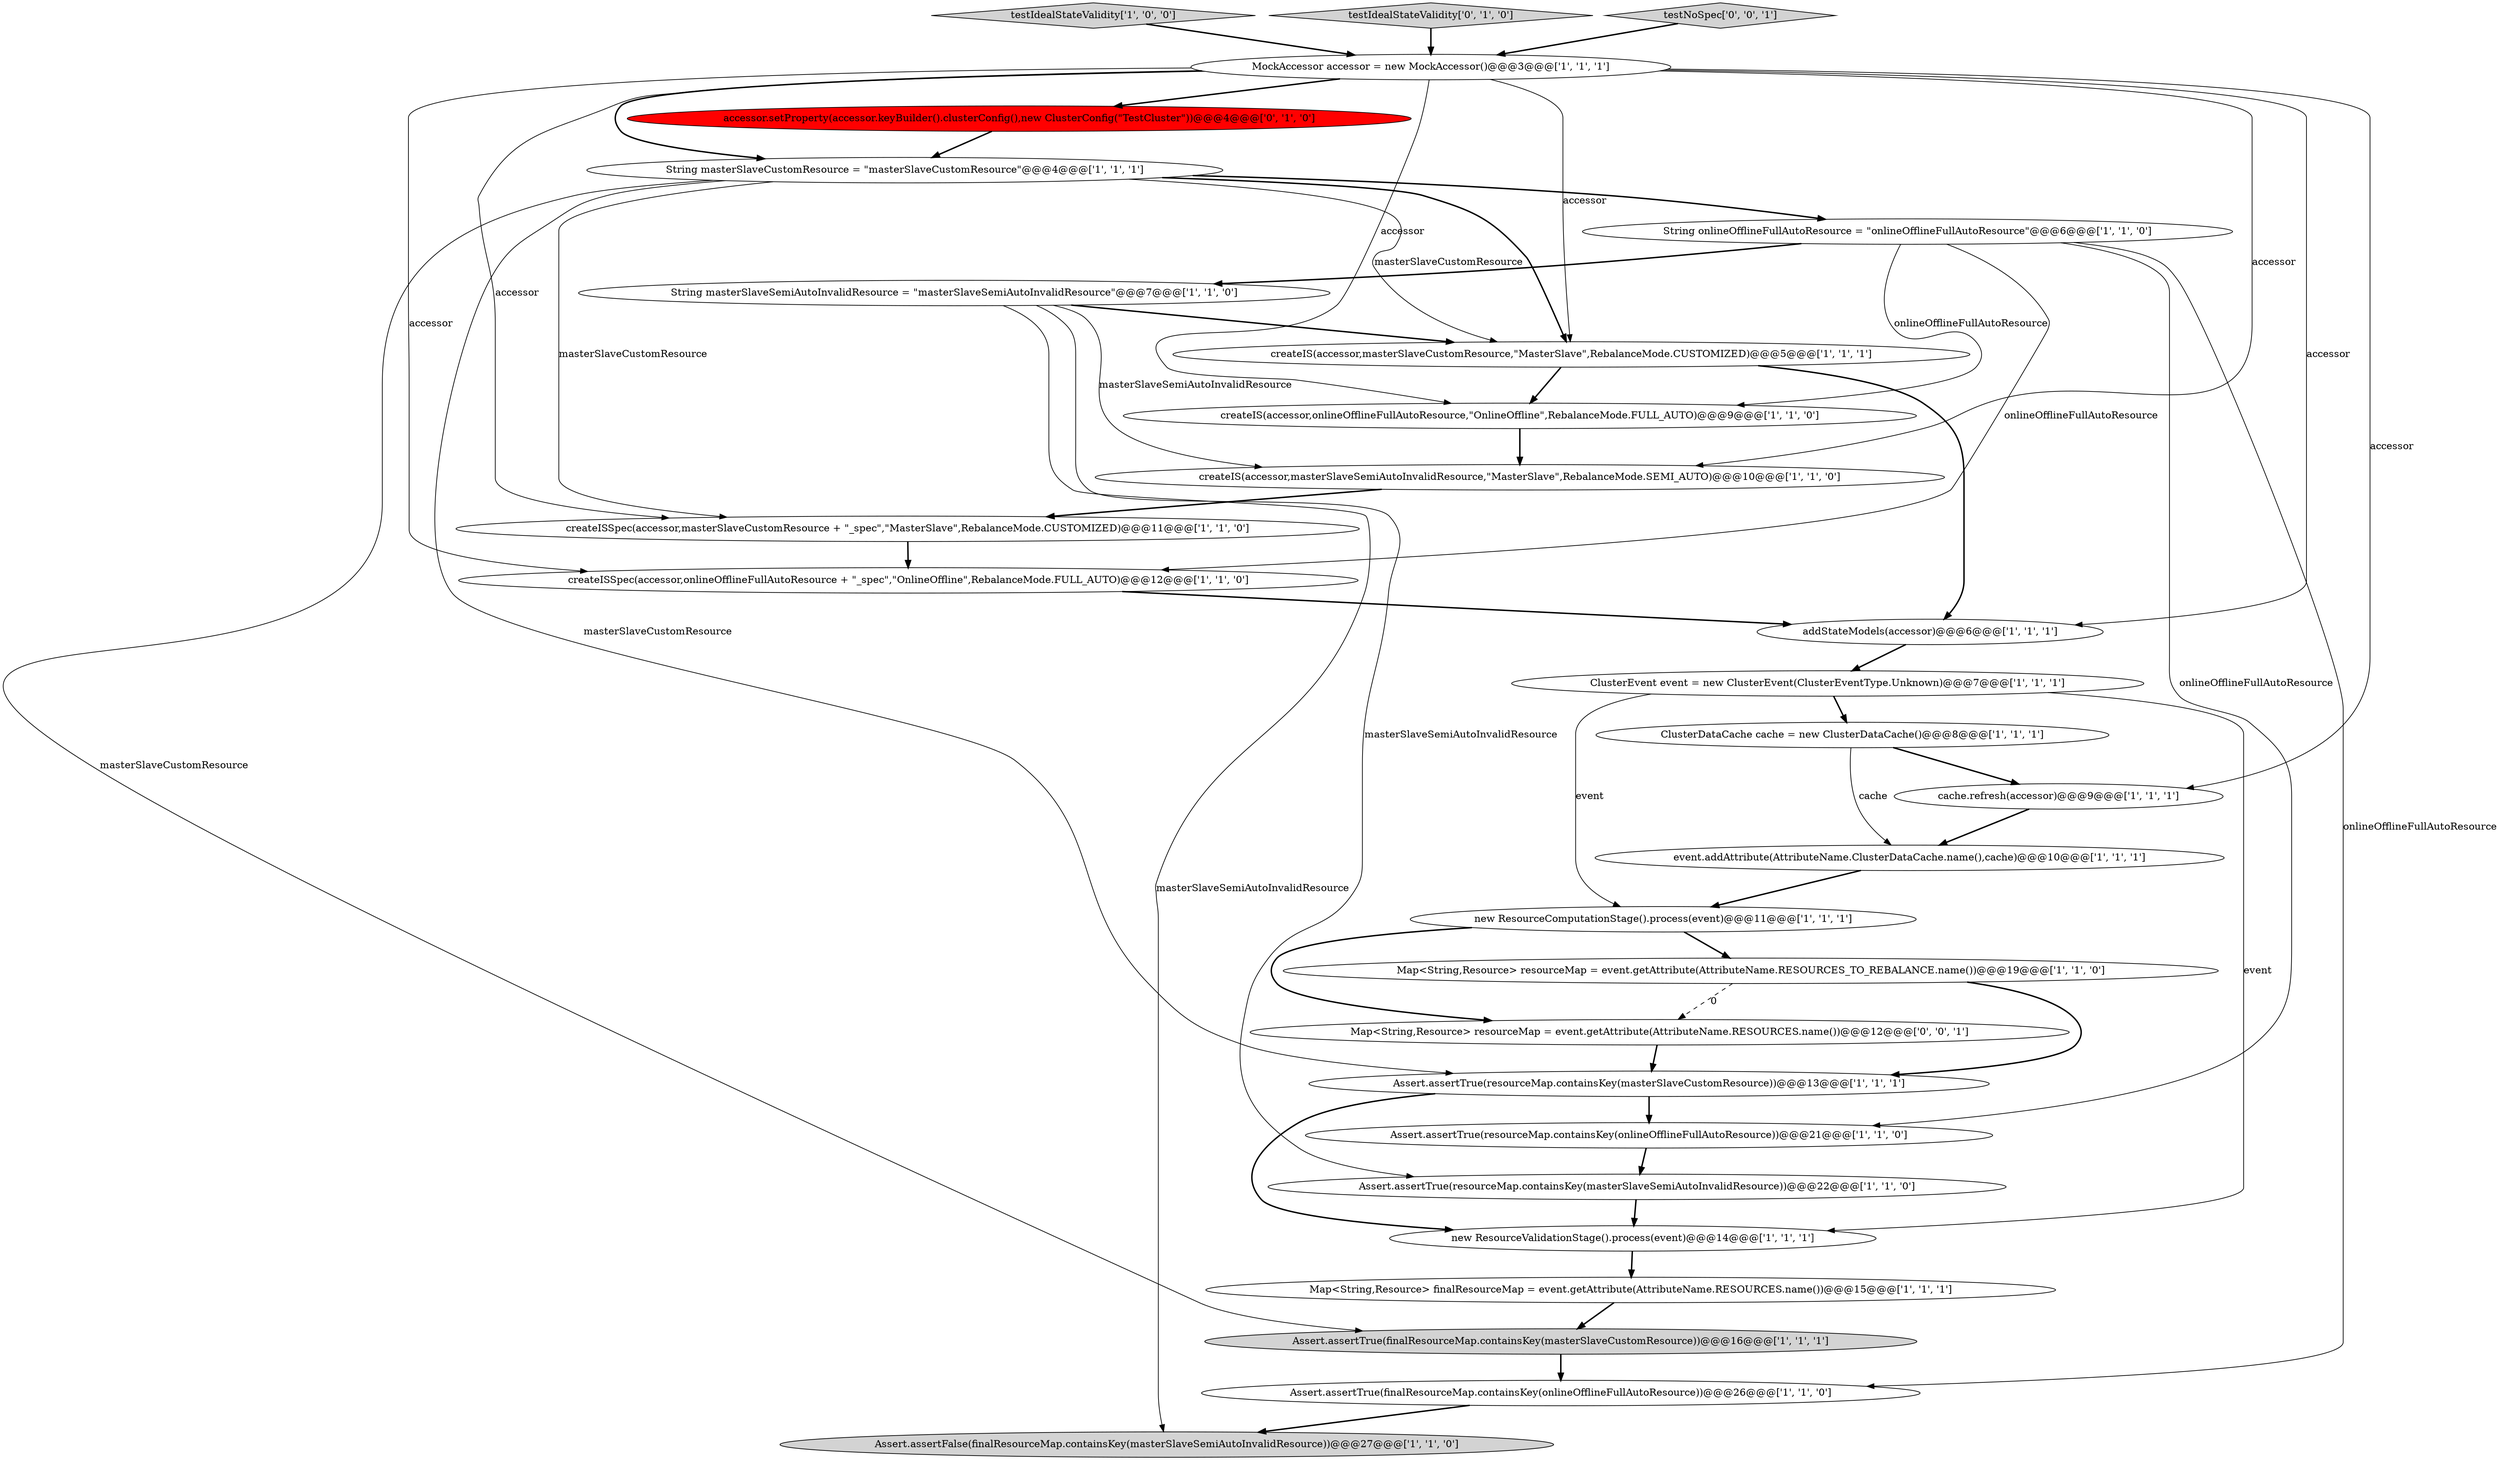 digraph {
4 [style = filled, label = "new ResourceValidationStage().process(event)@@@14@@@['1', '1', '1']", fillcolor = white, shape = ellipse image = "AAA0AAABBB1BBB"];
21 [style = filled, label = "Assert.assertTrue(resourceMap.containsKey(masterSlaveCustomResource))@@@13@@@['1', '1', '1']", fillcolor = white, shape = ellipse image = "AAA0AAABBB1BBB"];
7 [style = filled, label = "createIS(accessor,onlineOfflineFullAutoResource,\"OnlineOffline\",RebalanceMode.FULL_AUTO)@@@9@@@['1', '1', '0']", fillcolor = white, shape = ellipse image = "AAA0AAABBB1BBB"];
15 [style = filled, label = "testIdealStateValidity['1', '0', '0']", fillcolor = lightgray, shape = diamond image = "AAA0AAABBB1BBB"];
11 [style = filled, label = "createIS(accessor,masterSlaveCustomResource,\"MasterSlave\",RebalanceMode.CUSTOMIZED)@@@5@@@['1', '1', '1']", fillcolor = white, shape = ellipse image = "AAA0AAABBB1BBB"];
24 [style = filled, label = "createISSpec(accessor,masterSlaveCustomResource + \"_spec\",\"MasterSlave\",RebalanceMode.CUSTOMIZED)@@@11@@@['1', '1', '0']", fillcolor = white, shape = ellipse image = "AAA0AAABBB1BBB"];
25 [style = filled, label = "testIdealStateValidity['0', '1', '0']", fillcolor = lightgray, shape = diamond image = "AAA0AAABBB2BBB"];
19 [style = filled, label = "Assert.assertTrue(finalResourceMap.containsKey(masterSlaveCustomResource))@@@16@@@['1', '1', '1']", fillcolor = lightgray, shape = ellipse image = "AAA0AAABBB1BBB"];
2 [style = filled, label = "Map<String,Resource> finalResourceMap = event.getAttribute(AttributeName.RESOURCES.name())@@@15@@@['1', '1', '1']", fillcolor = white, shape = ellipse image = "AAA0AAABBB1BBB"];
28 [style = filled, label = "Map<String,Resource> resourceMap = event.getAttribute(AttributeName.RESOURCES.name())@@@12@@@['0', '0', '1']", fillcolor = white, shape = ellipse image = "AAA0AAABBB3BBB"];
13 [style = filled, label = "Assert.assertFalse(finalResourceMap.containsKey(masterSlaveSemiAutoInvalidResource))@@@27@@@['1', '1', '0']", fillcolor = lightgray, shape = ellipse image = "AAA0AAABBB1BBB"];
8 [style = filled, label = "createIS(accessor,masterSlaveSemiAutoInvalidResource,\"MasterSlave\",RebalanceMode.SEMI_AUTO)@@@10@@@['1', '1', '0']", fillcolor = white, shape = ellipse image = "AAA0AAABBB1BBB"];
10 [style = filled, label = "createISSpec(accessor,onlineOfflineFullAutoResource + \"_spec\",\"OnlineOffline\",RebalanceMode.FULL_AUTO)@@@12@@@['1', '1', '0']", fillcolor = white, shape = ellipse image = "AAA0AAABBB1BBB"];
26 [style = filled, label = "accessor.setProperty(accessor.keyBuilder().clusterConfig(),new ClusterConfig(\"TestCluster\"))@@@4@@@['0', '1', '0']", fillcolor = red, shape = ellipse image = "AAA1AAABBB2BBB"];
16 [style = filled, label = "Map<String,Resource> resourceMap = event.getAttribute(AttributeName.RESOURCES_TO_REBALANCE.name())@@@19@@@['1', '1', '0']", fillcolor = white, shape = ellipse image = "AAA0AAABBB1BBB"];
0 [style = filled, label = "cache.refresh(accessor)@@@9@@@['1', '1', '1']", fillcolor = white, shape = ellipse image = "AAA0AAABBB1BBB"];
1 [style = filled, label = "String masterSlaveCustomResource = \"masterSlaveCustomResource\"@@@4@@@['1', '1', '1']", fillcolor = white, shape = ellipse image = "AAA0AAABBB1BBB"];
17 [style = filled, label = "MockAccessor accessor = new MockAccessor()@@@3@@@['1', '1', '1']", fillcolor = white, shape = ellipse image = "AAA0AAABBB1BBB"];
22 [style = filled, label = "String masterSlaveSemiAutoInvalidResource = \"masterSlaveSemiAutoInvalidResource\"@@@7@@@['1', '1', '0']", fillcolor = white, shape = ellipse image = "AAA0AAABBB1BBB"];
23 [style = filled, label = "addStateModels(accessor)@@@6@@@['1', '1', '1']", fillcolor = white, shape = ellipse image = "AAA0AAABBB1BBB"];
27 [style = filled, label = "testNoSpec['0', '0', '1']", fillcolor = lightgray, shape = diamond image = "AAA0AAABBB3BBB"];
20 [style = filled, label = "ClusterEvent event = new ClusterEvent(ClusterEventType.Unknown)@@@7@@@['1', '1', '1']", fillcolor = white, shape = ellipse image = "AAA0AAABBB1BBB"];
3 [style = filled, label = "Assert.assertTrue(resourceMap.containsKey(masterSlaveSemiAutoInvalidResource))@@@22@@@['1', '1', '0']", fillcolor = white, shape = ellipse image = "AAA0AAABBB1BBB"];
14 [style = filled, label = "ClusterDataCache cache = new ClusterDataCache()@@@8@@@['1', '1', '1']", fillcolor = white, shape = ellipse image = "AAA0AAABBB1BBB"];
5 [style = filled, label = "event.addAttribute(AttributeName.ClusterDataCache.name(),cache)@@@10@@@['1', '1', '1']", fillcolor = white, shape = ellipse image = "AAA0AAABBB1BBB"];
9 [style = filled, label = "new ResourceComputationStage().process(event)@@@11@@@['1', '1', '1']", fillcolor = white, shape = ellipse image = "AAA0AAABBB1BBB"];
12 [style = filled, label = "Assert.assertTrue(finalResourceMap.containsKey(onlineOfflineFullAutoResource))@@@26@@@['1', '1', '0']", fillcolor = white, shape = ellipse image = "AAA0AAABBB1BBB"];
18 [style = filled, label = "Assert.assertTrue(resourceMap.containsKey(onlineOfflineFullAutoResource))@@@21@@@['1', '1', '0']", fillcolor = white, shape = ellipse image = "AAA0AAABBB1BBB"];
6 [style = filled, label = "String onlineOfflineFullAutoResource = \"onlineOfflineFullAutoResource\"@@@6@@@['1', '1', '0']", fillcolor = white, shape = ellipse image = "AAA0AAABBB1BBB"];
24->10 [style = bold, label=""];
18->3 [style = bold, label=""];
23->20 [style = bold, label=""];
17->26 [style = bold, label=""];
2->19 [style = bold, label=""];
20->4 [style = solid, label="event"];
14->5 [style = solid, label="cache"];
17->1 [style = bold, label=""];
5->9 [style = bold, label=""];
17->7 [style = solid, label="accessor"];
19->12 [style = bold, label=""];
1->21 [style = solid, label="masterSlaveCustomResource"];
6->22 [style = bold, label=""];
20->9 [style = solid, label="event"];
26->1 [style = bold, label=""];
6->12 [style = solid, label="onlineOfflineFullAutoResource"];
20->14 [style = bold, label=""];
4->2 [style = bold, label=""];
17->10 [style = solid, label="accessor"];
7->8 [style = bold, label=""];
3->4 [style = bold, label=""];
25->17 [style = bold, label=""];
21->18 [style = bold, label=""];
9->16 [style = bold, label=""];
1->11 [style = bold, label=""];
17->24 [style = solid, label="accessor"];
9->28 [style = bold, label=""];
22->13 [style = solid, label="masterSlaveSemiAutoInvalidResource"];
12->13 [style = bold, label=""];
15->17 [style = bold, label=""];
28->21 [style = bold, label=""];
1->6 [style = bold, label=""];
22->8 [style = solid, label="masterSlaveSemiAutoInvalidResource"];
14->0 [style = bold, label=""];
10->23 [style = bold, label=""];
16->21 [style = bold, label=""];
17->11 [style = solid, label="accessor"];
1->19 [style = solid, label="masterSlaveCustomResource"];
27->17 [style = bold, label=""];
17->23 [style = solid, label="accessor"];
22->3 [style = solid, label="masterSlaveSemiAutoInvalidResource"];
6->7 [style = solid, label="onlineOfflineFullAutoResource"];
17->8 [style = solid, label="accessor"];
17->0 [style = solid, label="accessor"];
6->10 [style = solid, label="onlineOfflineFullAutoResource"];
1->24 [style = solid, label="masterSlaveCustomResource"];
1->11 [style = solid, label="masterSlaveCustomResource"];
6->18 [style = solid, label="onlineOfflineFullAutoResource"];
16->28 [style = dashed, label="0"];
11->23 [style = bold, label=""];
22->11 [style = bold, label=""];
11->7 [style = bold, label=""];
0->5 [style = bold, label=""];
21->4 [style = bold, label=""];
8->24 [style = bold, label=""];
}
